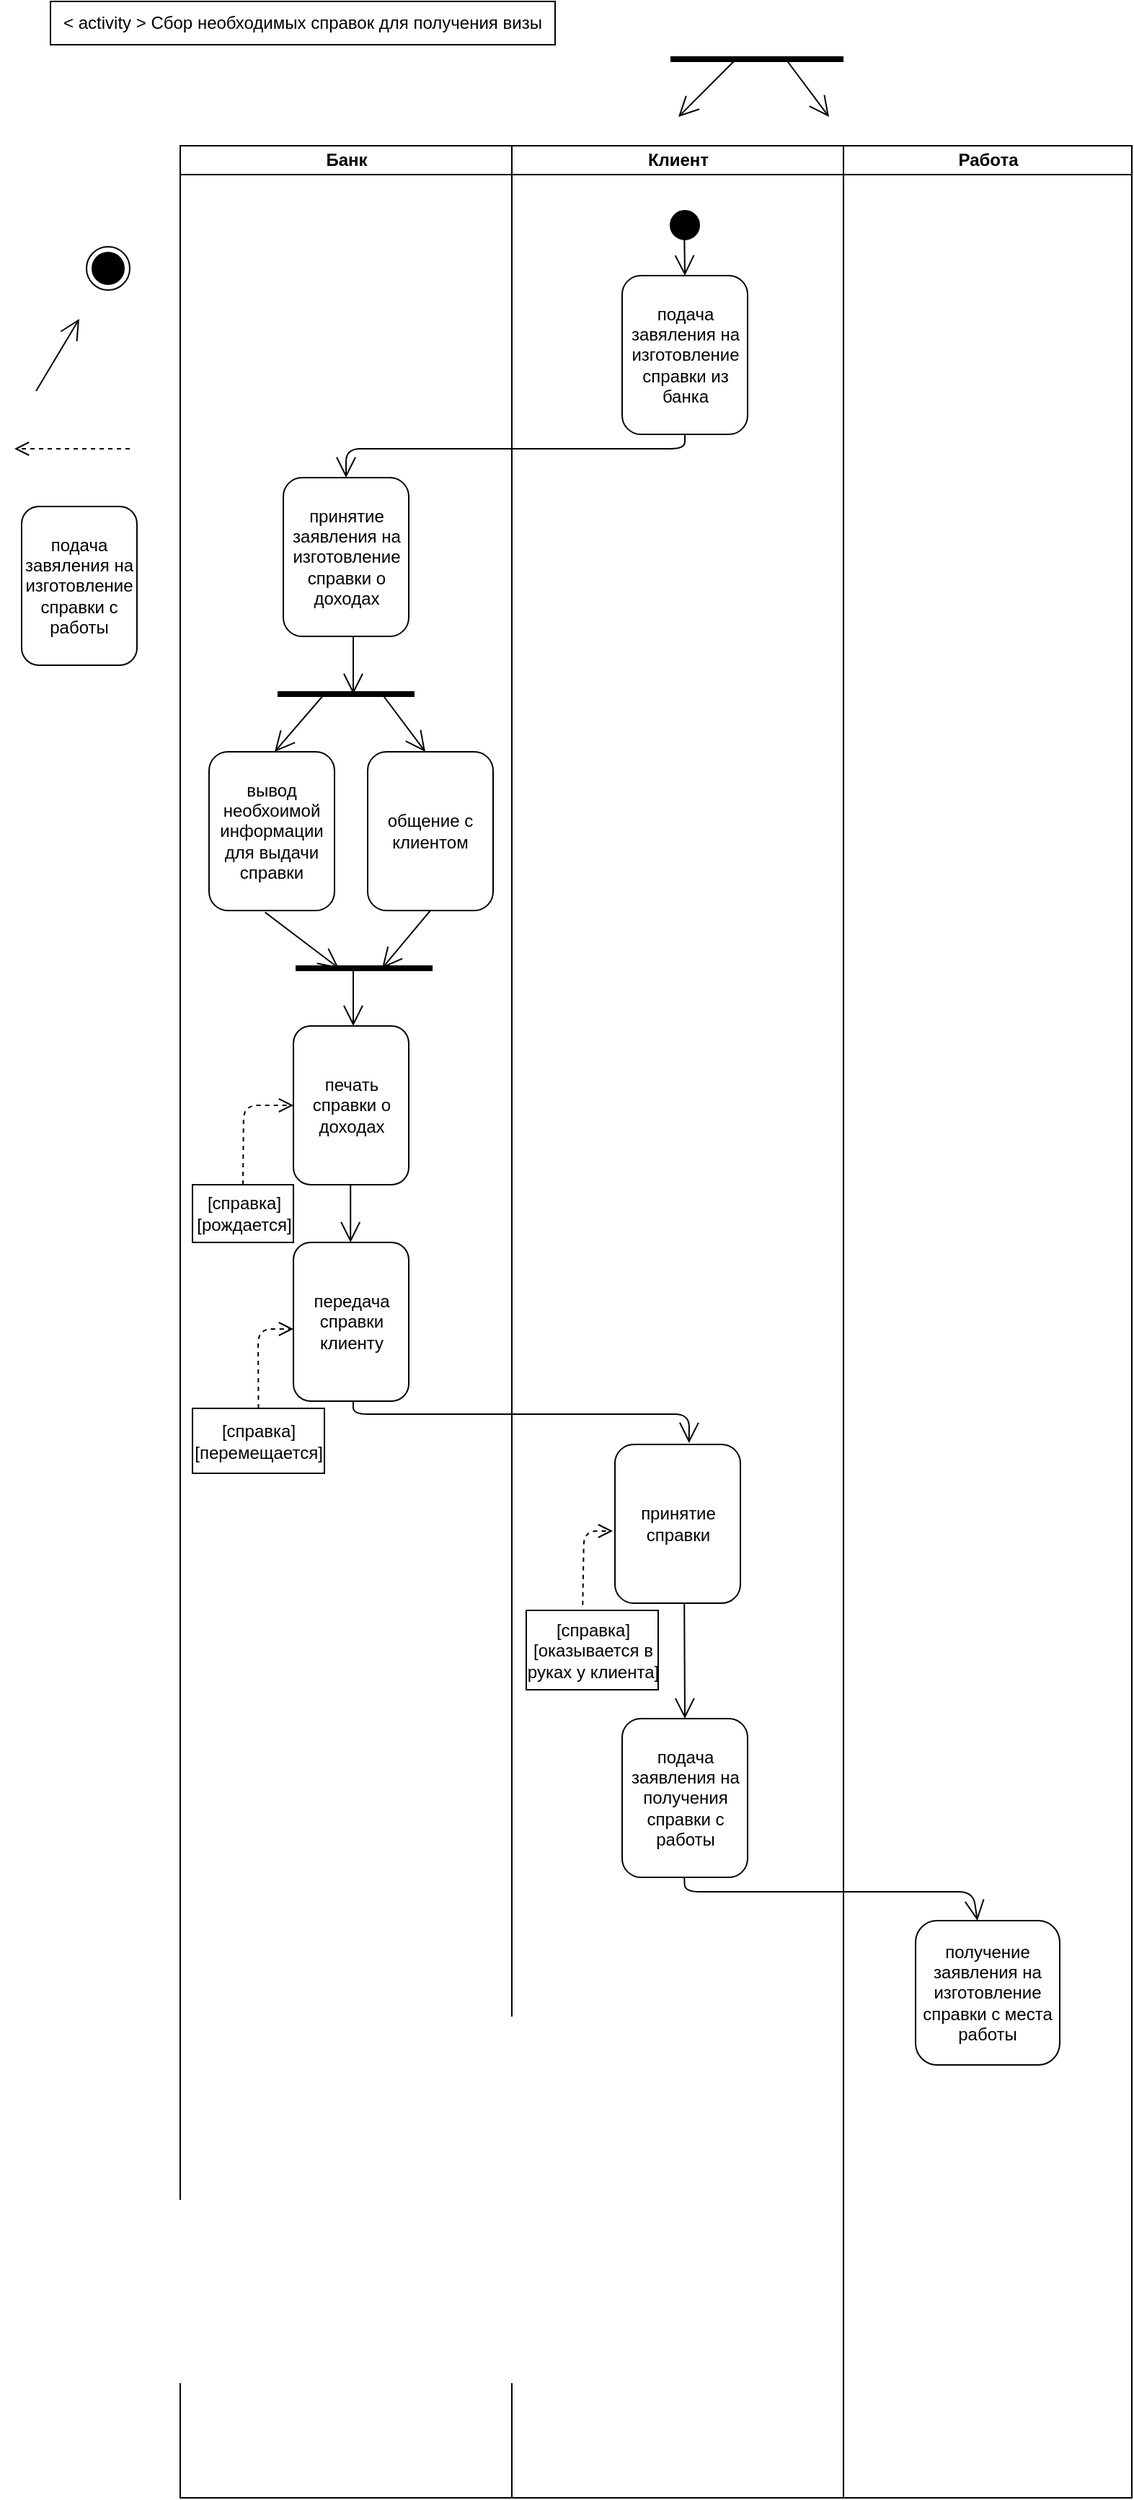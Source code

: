 <mxfile version="12.9.6" type="github">
  <diagram id="W0v22BcUt8o9JZAJOBpg" name="Page-1">
    <mxGraphModel dx="1138" dy="614" grid="1" gridSize="10" guides="1" tooltips="1" connect="1" arrows="1" fold="1" page="1" pageScale="1" pageWidth="850" pageHeight="1100" math="0" shadow="0">
      <root>
        <mxCell id="0" />
        <mxCell id="1" parent="0" />
        <mxCell id="CMyT9zUTuxyroTsDNJcw-1" value="&lt;div align=&quot;center&quot;&gt;&amp;lt; activity &amp;gt; Сбор необходимых справок для получения визы&lt;br&gt;&lt;/div&gt;" style="rounded=0;whiteSpace=wrap;html=1;align=center;" parent="1" vertex="1">
          <mxGeometry x="40" y="50" width="350" height="30" as="geometry" />
        </mxCell>
        <mxCell id="5nZgcaPOxXX9ogfvRvIx-2" value="" style="ellipse;html=1;shape=endState;fillColor=#000000;strokeColor=#000000;" vertex="1" parent="1">
          <mxGeometry x="65" y="220" width="30" height="30" as="geometry" />
        </mxCell>
        <mxCell id="5nZgcaPOxXX9ogfvRvIx-12" value="" style="endArrow=open;endFill=1;endSize=12;html=1;" edge="1" parent="1">
          <mxGeometry width="160" relative="1" as="geometry">
            <mxPoint x="30" y="320" as="sourcePoint" />
            <mxPoint x="60" y="270" as="targetPoint" />
          </mxGeometry>
        </mxCell>
        <mxCell id="CMyT9zUTuxyroTsDNJcw-2" value="" style="swimlane;html=1;childLayout=stackLayout;resizeParent=1;resizeParentMax=0;startSize=0;horizontal=0;horizontalStack=1;" parent="1" vertex="1">
          <mxGeometry x="130" y="150" width="660" height="1630" as="geometry">
            <mxRectangle x="230" y="150" width="30" height="50" as="alternateBounds" />
          </mxGeometry>
        </mxCell>
        <mxCell id="CMyT9zUTuxyroTsDNJcw-3" value="Банк" style="swimlane;html=1;startSize=20;" parent="CMyT9zUTuxyroTsDNJcw-2" vertex="1">
          <mxGeometry width="230" height="1630" as="geometry" />
        </mxCell>
        <mxCell id="5nZgcaPOxXX9ogfvRvIx-35" value="" style="html=1;verticalAlign=bottom;endArrow=open;dashed=1;endSize=8;strokeWidth=1;exitX=0.5;exitY=0;exitDx=0;exitDy=0;entryX=0;entryY=0.5;entryDx=0;entryDy=0;" edge="1" parent="CMyT9zUTuxyroTsDNJcw-3" source="5nZgcaPOxXX9ogfvRvIx-36" target="5nZgcaPOxXX9ogfvRvIx-29">
          <mxGeometry relative="1" as="geometry">
            <mxPoint x="30" y="870" as="sourcePoint" />
            <mxPoint x="-50" y="870" as="targetPoint" />
            <Array as="points">
              <mxPoint x="44" y="665" />
            </Array>
          </mxGeometry>
        </mxCell>
        <mxCell id="5nZgcaPOxXX9ogfvRvIx-36" value="[справка]&lt;br&gt;[рождается]" style="html=1;strokeWidth=1;" vertex="1" parent="CMyT9zUTuxyroTsDNJcw-3">
          <mxGeometry x="8.5" y="720" width="70" height="40" as="geometry" />
        </mxCell>
        <mxCell id="5nZgcaPOxXX9ogfvRvIx-37" value="" style="html=1;verticalAlign=bottom;endArrow=open;dashed=1;endSize=8;strokeWidth=1;exitX=0.5;exitY=0;exitDx=0;exitDy=0;entryX=0;entryY=0.5;entryDx=0;entryDy=0;" edge="1" parent="CMyT9zUTuxyroTsDNJcw-3" source="5nZgcaPOxXX9ogfvRvIx-38">
          <mxGeometry relative="1" as="geometry">
            <mxPoint x="-100" y="875" as="sourcePoint" />
            <mxPoint x="78.5" y="820" as="targetPoint" />
            <Array as="points">
              <mxPoint x="54" y="820" />
            </Array>
          </mxGeometry>
        </mxCell>
        <mxCell id="5nZgcaPOxXX9ogfvRvIx-38" value="[справка]&lt;br&gt;[перемещается]" style="html=1;strokeWidth=1;" vertex="1" parent="CMyT9zUTuxyroTsDNJcw-3">
          <mxGeometry x="8.5" y="875" width="91.5" height="45" as="geometry" />
        </mxCell>
        <mxCell id="5nZgcaPOxXX9ogfvRvIx-15" value="вывод необхоимой информации для выдачи справки" style="shape=ext;rounded=1;html=1;whiteSpace=wrap;" vertex="1" parent="CMyT9zUTuxyroTsDNJcw-3">
          <mxGeometry x="20" y="420" width="87" height="110" as="geometry" />
        </mxCell>
        <mxCell id="5nZgcaPOxXX9ogfvRvIx-22" value="" style="endArrow=none;html=1;strokeWidth=4;" edge="1" parent="CMyT9zUTuxyroTsDNJcw-3">
          <mxGeometry width="50" height="50" relative="1" as="geometry">
            <mxPoint x="67.5" y="380" as="sourcePoint" />
            <mxPoint x="162.5" y="380" as="targetPoint" />
          </mxGeometry>
        </mxCell>
        <mxCell id="5nZgcaPOxXX9ogfvRvIx-25" value="" style="endArrow=none;html=1;strokeWidth=4;" edge="1" parent="CMyT9zUTuxyroTsDNJcw-3">
          <mxGeometry width="50" height="50" relative="1" as="geometry">
            <mxPoint x="80" y="570" as="sourcePoint" />
            <mxPoint x="175" y="570" as="targetPoint" />
          </mxGeometry>
        </mxCell>
        <mxCell id="5nZgcaPOxXX9ogfvRvIx-14" value="принятие заявления на изготовление справки о доходах" style="shape=ext;rounded=1;html=1;whiteSpace=wrap;" vertex="1" parent="CMyT9zUTuxyroTsDNJcw-3">
          <mxGeometry x="71.5" y="230" width="87" height="110" as="geometry" />
        </mxCell>
        <mxCell id="5nZgcaPOxXX9ogfvRvIx-20" value="" style="endArrow=open;endFill=1;endSize=12;html=1;" edge="1" parent="CMyT9zUTuxyroTsDNJcw-3">
          <mxGeometry width="160" relative="1" as="geometry">
            <mxPoint x="100" y="380" as="sourcePoint" />
            <mxPoint x="65.5" y="420" as="targetPoint" />
          </mxGeometry>
        </mxCell>
        <mxCell id="5nZgcaPOxXX9ogfvRvIx-21" value="" style="endArrow=open;endFill=1;endSize=12;html=1;entryX=0.5;entryY=0;entryDx=0;entryDy=0;" edge="1" parent="CMyT9zUTuxyroTsDNJcw-3">
          <mxGeometry width="160" relative="1" as="geometry">
            <mxPoint x="140" y="380" as="sourcePoint" />
            <mxPoint x="170" y="420" as="targetPoint" />
          </mxGeometry>
        </mxCell>
        <mxCell id="5nZgcaPOxXX9ogfvRvIx-26" value="" style="endArrow=open;endFill=1;endSize=12;html=1;exitX=0.446;exitY=1.011;exitDx=0;exitDy=0;exitPerimeter=0;" edge="1" parent="CMyT9zUTuxyroTsDNJcw-3" source="5nZgcaPOxXX9ogfvRvIx-15">
          <mxGeometry width="160" relative="1" as="geometry">
            <mxPoint x="107" y="650" as="sourcePoint" />
            <mxPoint x="110" y="570" as="targetPoint" />
          </mxGeometry>
        </mxCell>
        <mxCell id="5nZgcaPOxXX9ogfvRvIx-29" value="печать справки о доходах" style="shape=ext;rounded=1;html=1;whiteSpace=wrap;" vertex="1" parent="CMyT9zUTuxyroTsDNJcw-3">
          <mxGeometry x="78.5" y="610" width="80" height="110" as="geometry" />
        </mxCell>
        <mxCell id="5nZgcaPOxXX9ogfvRvIx-33" value="" style="endArrow=open;endFill=1;endSize=12;html=1;" edge="1" parent="CMyT9zUTuxyroTsDNJcw-3">
          <mxGeometry width="160" relative="1" as="geometry">
            <mxPoint x="118.1" y="720" as="sourcePoint" />
            <mxPoint x="118.1" y="760" as="targetPoint" />
          </mxGeometry>
        </mxCell>
        <mxCell id="5nZgcaPOxXX9ogfvRvIx-32" value="передача справки клиенту" style="shape=ext;rounded=1;html=1;whiteSpace=wrap;" vertex="1" parent="CMyT9zUTuxyroTsDNJcw-3">
          <mxGeometry x="78.5" y="760" width="80" height="110" as="geometry" />
        </mxCell>
        <mxCell id="5nZgcaPOxXX9ogfvRvIx-39" value="" style="endArrow=open;endFill=1;endSize=12;html=1;" edge="1" parent="CMyT9zUTuxyroTsDNJcw-3">
          <mxGeometry width="160" relative="1" as="geometry">
            <mxPoint x="120" y="870" as="sourcePoint" />
            <mxPoint x="352.9" y="899" as="targetPoint" />
            <Array as="points">
              <mxPoint x="120" y="879" />
              <mxPoint x="353" y="879" />
            </Array>
          </mxGeometry>
        </mxCell>
        <mxCell id="5nZgcaPOxXX9ogfvRvIx-16" value="общение с клиентом" style="shape=ext;rounded=1;html=1;whiteSpace=wrap;" vertex="1" parent="CMyT9zUTuxyroTsDNJcw-3">
          <mxGeometry x="130" y="420" width="87" height="110" as="geometry" />
        </mxCell>
        <mxCell id="CMyT9zUTuxyroTsDNJcw-4" value="Клиент" style="swimlane;html=1;startSize=20;" parent="CMyT9zUTuxyroTsDNJcw-2" vertex="1">
          <mxGeometry x="230" width="230" height="1630" as="geometry" />
        </mxCell>
        <mxCell id="5nZgcaPOxXX9ogfvRvIx-42" value="" style="html=1;verticalAlign=bottom;endArrow=open;dashed=1;endSize=8;strokeWidth=1;exitX=0.428;exitY=-0.067;exitDx=0;exitDy=0;exitPerimeter=0;" edge="1" parent="CMyT9zUTuxyroTsDNJcw-4" source="5nZgcaPOxXX9ogfvRvIx-43">
          <mxGeometry relative="1" as="geometry">
            <mxPoint x="-228.5" y="865" as="sourcePoint" />
            <mxPoint x="70" y="960" as="targetPoint" />
            <Array as="points">
              <mxPoint x="50" y="960" />
            </Array>
          </mxGeometry>
        </mxCell>
        <mxCell id="5nZgcaPOxXX9ogfvRvIx-43" value="[справка]&lt;br&gt;&lt;div&gt;[оказывается в&lt;/div&gt;&lt;div&gt;руках у клиента]&lt;/div&gt;" style="html=1;strokeWidth=1;" vertex="1" parent="CMyT9zUTuxyroTsDNJcw-4">
          <mxGeometry x="10" y="1015" width="91.5" height="55" as="geometry" />
        </mxCell>
        <mxCell id="5nZgcaPOxXX9ogfvRvIx-34" value="принятие справки" style="shape=ext;rounded=1;html=1;whiteSpace=wrap;" vertex="1" parent="CMyT9zUTuxyroTsDNJcw-4">
          <mxGeometry x="71.5" y="900" width="87" height="110" as="geometry" />
        </mxCell>
        <mxCell id="5nZgcaPOxXX9ogfvRvIx-45" value="" style="endArrow=open;endFill=1;endSize=12;html=1;" edge="1" parent="CMyT9zUTuxyroTsDNJcw-4">
          <mxGeometry width="160" relative="1" as="geometry">
            <mxPoint x="119.6" y="1010" as="sourcePoint" />
            <mxPoint x="120" y="1090" as="targetPoint" />
          </mxGeometry>
        </mxCell>
        <mxCell id="5nZgcaPOxXX9ogfvRvIx-4" value="подача завяления на изготовление справки из банка" style="shape=ext;rounded=1;html=1;whiteSpace=wrap;" vertex="1" parent="CMyT9zUTuxyroTsDNJcw-4">
          <mxGeometry x="76.5" y="90" width="87" height="110" as="geometry" />
        </mxCell>
        <mxCell id="5nZgcaPOxXX9ogfvRvIx-1" value="" style="ellipse;html=1;shape=endState;fillColor=#000000;strokeColor=#FFFFFF;" vertex="1" parent="CMyT9zUTuxyroTsDNJcw-4">
          <mxGeometry x="105" y="40" width="30" height="30" as="geometry" />
        </mxCell>
        <mxCell id="5nZgcaPOxXX9ogfvRvIx-3" value="" style="endArrow=open;endFill=1;endSize=12;html=1;" edge="1" parent="CMyT9zUTuxyroTsDNJcw-4">
          <mxGeometry width="160" relative="1" as="geometry">
            <mxPoint x="119.6" y="60" as="sourcePoint" />
            <mxPoint x="120" y="90" as="targetPoint" />
          </mxGeometry>
        </mxCell>
        <mxCell id="5nZgcaPOxXX9ogfvRvIx-46" value="подача заявления на получения справки с работы" style="shape=ext;rounded=1;html=1;whiteSpace=wrap;" vertex="1" parent="CMyT9zUTuxyroTsDNJcw-4">
          <mxGeometry x="76.5" y="1090" width="87" height="110" as="geometry" />
        </mxCell>
        <mxCell id="5nZgcaPOxXX9ogfvRvIx-48" value="" style="endArrow=open;endFill=1;endSize=12;html=1;" edge="1" parent="CMyT9zUTuxyroTsDNJcw-4" target="5nZgcaPOxXX9ogfvRvIx-47">
          <mxGeometry width="160" relative="1" as="geometry">
            <mxPoint x="119.6" y="1200" as="sourcePoint" />
            <mxPoint x="120" y="1280" as="targetPoint" />
            <Array as="points">
              <mxPoint x="120" y="1210" />
              <mxPoint x="320" y="1210" />
            </Array>
          </mxGeometry>
        </mxCell>
        <mxCell id="CMyT9zUTuxyroTsDNJcw-5" value="Работа" style="swimlane;html=1;startSize=20;" parent="CMyT9zUTuxyroTsDNJcw-2" vertex="1">
          <mxGeometry x="460" width="200" height="1630" as="geometry" />
        </mxCell>
        <mxCell id="5nZgcaPOxXX9ogfvRvIx-47" value="получение заявления на изготовление справки с места работы" style="shape=ext;rounded=1;html=1;whiteSpace=wrap;" vertex="1" parent="CMyT9zUTuxyroTsDNJcw-5">
          <mxGeometry x="50" y="1230" width="100" height="100" as="geometry" />
        </mxCell>
        <mxCell id="5nZgcaPOxXX9ogfvRvIx-24" value="" style="endArrow=open;endFill=1;endSize=12;html=1;entryX=0.5;entryY=0;entryDx=0;entryDy=0;exitX=0.5;exitY=1;exitDx=0;exitDy=0;" edge="1" parent="CMyT9zUTuxyroTsDNJcw-2" source="5nZgcaPOxXX9ogfvRvIx-4" target="5nZgcaPOxXX9ogfvRvIx-14">
          <mxGeometry width="160" relative="1" as="geometry">
            <mxPoint x="100" y="180" as="sourcePoint" />
            <mxPoint x="-60" y="130" as="targetPoint" />
            <Array as="points">
              <mxPoint x="350" y="210" />
              <mxPoint x="115" y="210" />
            </Array>
          </mxGeometry>
        </mxCell>
        <mxCell id="5nZgcaPOxXX9ogfvRvIx-9" value="" style="endArrow=open;endFill=1;endSize=12;html=1;" edge="1" parent="1">
          <mxGeometry width="160" relative="1" as="geometry">
            <mxPoint x="515.5" y="90" as="sourcePoint" />
            <mxPoint x="475.5" y="130" as="targetPoint" />
          </mxGeometry>
        </mxCell>
        <mxCell id="5nZgcaPOxXX9ogfvRvIx-13" value="" style="endArrow=open;endFill=1;endSize=12;html=1;entryX=0.5;entryY=0;entryDx=0;entryDy=0;" edge="1" parent="1">
          <mxGeometry width="160" relative="1" as="geometry">
            <mxPoint x="550" y="90" as="sourcePoint" />
            <mxPoint x="580" y="130" as="targetPoint" />
          </mxGeometry>
        </mxCell>
        <mxCell id="5nZgcaPOxXX9ogfvRvIx-8" value="" style="endArrow=none;html=1;strokeWidth=4;" edge="1" parent="1">
          <mxGeometry width="50" height="50" relative="1" as="geometry">
            <mxPoint x="470" y="90" as="sourcePoint" />
            <mxPoint x="590" y="90" as="targetPoint" />
          </mxGeometry>
        </mxCell>
        <mxCell id="5nZgcaPOxXX9ogfvRvIx-11" value="подача завяления на изготовление справки с работы" style="shape=ext;rounded=1;html=1;whiteSpace=wrap;" vertex="1" parent="1">
          <mxGeometry x="20" y="400" width="80" height="110" as="geometry" />
        </mxCell>
        <mxCell id="5nZgcaPOxXX9ogfvRvIx-23" value="" style="endArrow=open;endFill=1;endSize=12;html=1;" edge="1" parent="1">
          <mxGeometry width="160" relative="1" as="geometry">
            <mxPoint x="250" y="490" as="sourcePoint" />
            <mxPoint x="250" y="530" as="targetPoint" />
          </mxGeometry>
        </mxCell>
        <mxCell id="5nZgcaPOxXX9ogfvRvIx-27" value="" style="endArrow=open;endFill=1;endSize=12;html=1;exitX=0.5;exitY=1;exitDx=0;exitDy=0;" edge="1" parent="1" source="5nZgcaPOxXX9ogfvRvIx-16">
          <mxGeometry width="160" relative="1" as="geometry">
            <mxPoint x="50" y="340" as="sourcePoint" />
            <mxPoint x="270" y="720" as="targetPoint" />
          </mxGeometry>
        </mxCell>
        <mxCell id="5nZgcaPOxXX9ogfvRvIx-28" value="" style="endArrow=open;endFill=1;endSize=12;html=1;" edge="1" parent="1">
          <mxGeometry width="160" relative="1" as="geometry">
            <mxPoint x="250" y="720" as="sourcePoint" />
            <mxPoint x="250" y="760" as="targetPoint" />
          </mxGeometry>
        </mxCell>
        <mxCell id="5nZgcaPOxXX9ogfvRvIx-31" value="" style="html=1;verticalAlign=bottom;endArrow=open;dashed=1;endSize=8;strokeWidth=1;" edge="1" parent="1">
          <mxGeometry relative="1" as="geometry">
            <mxPoint x="95" y="360" as="sourcePoint" />
            <mxPoint x="15" y="360" as="targetPoint" />
          </mxGeometry>
        </mxCell>
      </root>
    </mxGraphModel>
  </diagram>
</mxfile>
